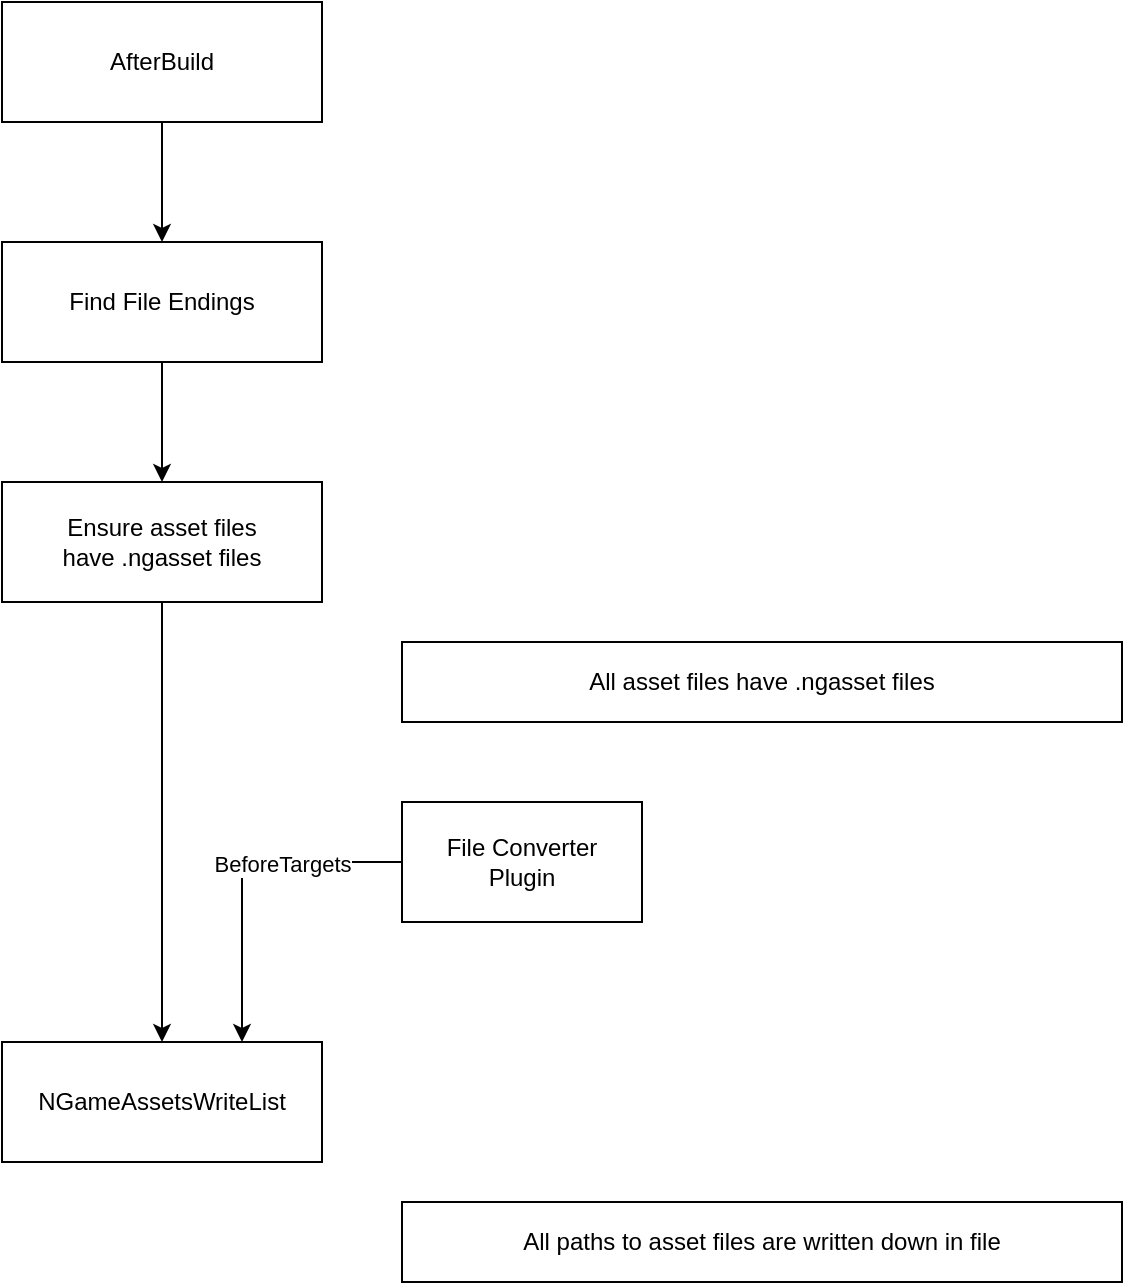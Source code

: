<mxfile version="22.1.21" type="device">
  <diagram name="Page-1" id="tGC6oJ7xi20cNGv6dVPW">
    <mxGraphModel dx="1674" dy="956" grid="1" gridSize="10" guides="1" tooltips="1" connect="1" arrows="1" fold="1" page="1" pageScale="1" pageWidth="850" pageHeight="1100" math="0" shadow="0">
      <root>
        <mxCell id="0" />
        <mxCell id="1" parent="0" />
        <mxCell id="PHNM4hUb2vYnssggWODr-10" style="edgeStyle=orthogonalEdgeStyle;rounded=0;orthogonalLoop=1;jettySize=auto;html=1;exitX=0.5;exitY=1;exitDx=0;exitDy=0;entryX=0.5;entryY=0;entryDx=0;entryDy=0;" edge="1" parent="1" source="PHNM4hUb2vYnssggWODr-1" target="PHNM4hUb2vYnssggWODr-2">
          <mxGeometry relative="1" as="geometry" />
        </mxCell>
        <mxCell id="PHNM4hUb2vYnssggWODr-1" value="AfterBuild" style="rounded=0;whiteSpace=wrap;html=1;" vertex="1" parent="1">
          <mxGeometry x="40" y="40" width="160" height="60" as="geometry" />
        </mxCell>
        <mxCell id="PHNM4hUb2vYnssggWODr-11" style="edgeStyle=orthogonalEdgeStyle;rounded=0;orthogonalLoop=1;jettySize=auto;html=1;exitX=0.5;exitY=1;exitDx=0;exitDy=0;entryX=0.5;entryY=0;entryDx=0;entryDy=0;" edge="1" parent="1" source="PHNM4hUb2vYnssggWODr-2" target="PHNM4hUb2vYnssggWODr-3">
          <mxGeometry relative="1" as="geometry" />
        </mxCell>
        <mxCell id="PHNM4hUb2vYnssggWODr-2" value="Find File Endings" style="rounded=0;whiteSpace=wrap;html=1;" vertex="1" parent="1">
          <mxGeometry x="40" y="160" width="160" height="60" as="geometry" />
        </mxCell>
        <mxCell id="PHNM4hUb2vYnssggWODr-12" style="edgeStyle=orthogonalEdgeStyle;rounded=0;orthogonalLoop=1;jettySize=auto;html=1;exitX=0.5;exitY=1;exitDx=0;exitDy=0;" edge="1" parent="1" source="PHNM4hUb2vYnssggWODr-3" target="PHNM4hUb2vYnssggWODr-6">
          <mxGeometry relative="1" as="geometry" />
        </mxCell>
        <mxCell id="PHNM4hUb2vYnssggWODr-3" value="Ensure asset files&lt;br&gt;have .ngasset files" style="rounded=0;whiteSpace=wrap;html=1;" vertex="1" parent="1">
          <mxGeometry x="40" y="280" width="160" height="60" as="geometry" />
        </mxCell>
        <mxCell id="PHNM4hUb2vYnssggWODr-4" value="All asset files have .ngasset files" style="rounded=0;whiteSpace=wrap;html=1;" vertex="1" parent="1">
          <mxGeometry x="240" y="360" width="360" height="40" as="geometry" />
        </mxCell>
        <mxCell id="PHNM4hUb2vYnssggWODr-5" value="All paths to asset files are written down in file" style="rounded=0;whiteSpace=wrap;html=1;" vertex="1" parent="1">
          <mxGeometry x="240" y="640" width="360" height="40" as="geometry" />
        </mxCell>
        <mxCell id="PHNM4hUb2vYnssggWODr-6" value="NGameAssetsWriteList" style="rounded=0;whiteSpace=wrap;html=1;" vertex="1" parent="1">
          <mxGeometry x="40" y="560" width="160" height="60" as="geometry" />
        </mxCell>
        <mxCell id="PHNM4hUb2vYnssggWODr-8" style="edgeStyle=orthogonalEdgeStyle;rounded=0;orthogonalLoop=1;jettySize=auto;html=1;exitX=0;exitY=0.5;exitDx=0;exitDy=0;entryX=0.75;entryY=0;entryDx=0;entryDy=0;" edge="1" parent="1" source="PHNM4hUb2vYnssggWODr-7" target="PHNM4hUb2vYnssggWODr-6">
          <mxGeometry relative="1" as="geometry" />
        </mxCell>
        <mxCell id="PHNM4hUb2vYnssggWODr-9" value="BeforeTargets" style="edgeLabel;html=1;align=center;verticalAlign=middle;resizable=0;points=[];" vertex="1" connectable="0" parent="PHNM4hUb2vYnssggWODr-8">
          <mxGeometry x="-0.286" y="1" relative="1" as="geometry">
            <mxPoint as="offset" />
          </mxGeometry>
        </mxCell>
        <mxCell id="PHNM4hUb2vYnssggWODr-7" value="File Converter&lt;br&gt;Plugin" style="rounded=0;whiteSpace=wrap;html=1;" vertex="1" parent="1">
          <mxGeometry x="240" y="440" width="120" height="60" as="geometry" />
        </mxCell>
      </root>
    </mxGraphModel>
  </diagram>
</mxfile>
